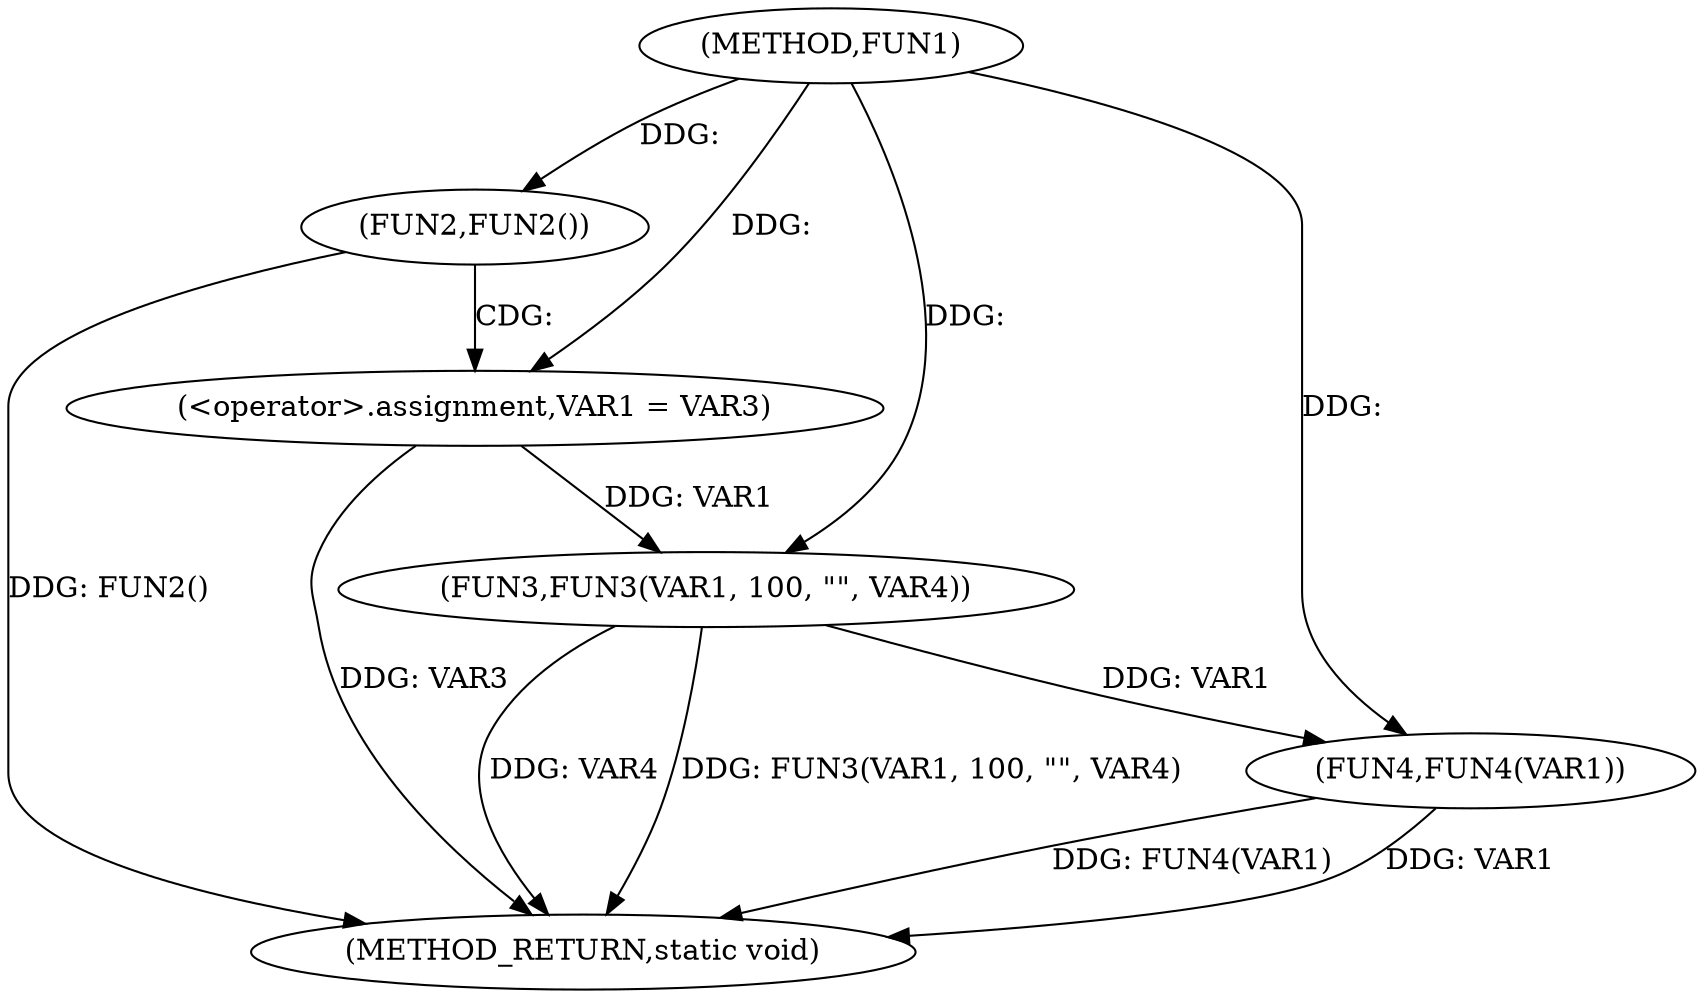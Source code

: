 digraph FUN1 {  
"1000100" [label = "(METHOD,FUN1)" ]
"1000120" [label = "(METHOD_RETURN,static void)" ]
"1000106" [label = "(FUN2,FUN2())" ]
"1000108" [label = "(<operator>.assignment,VAR1 = VAR3)" ]
"1000113" [label = "(FUN3,FUN3(VAR1, 100, \"\", VAR4))" ]
"1000118" [label = "(FUN4,FUN4(VAR1))" ]
  "1000113" -> "1000120"  [ label = "DDG: VAR4"] 
  "1000118" -> "1000120"  [ label = "DDG: FUN4(VAR1)"] 
  "1000118" -> "1000120"  [ label = "DDG: VAR1"] 
  "1000106" -> "1000120"  [ label = "DDG: FUN2()"] 
  "1000113" -> "1000120"  [ label = "DDG: FUN3(VAR1, 100, \"\", VAR4)"] 
  "1000108" -> "1000120"  [ label = "DDG: VAR3"] 
  "1000100" -> "1000106"  [ label = "DDG: "] 
  "1000100" -> "1000108"  [ label = "DDG: "] 
  "1000108" -> "1000113"  [ label = "DDG: VAR1"] 
  "1000100" -> "1000113"  [ label = "DDG: "] 
  "1000113" -> "1000118"  [ label = "DDG: VAR1"] 
  "1000100" -> "1000118"  [ label = "DDG: "] 
  "1000106" -> "1000108"  [ label = "CDG: "] 
}
